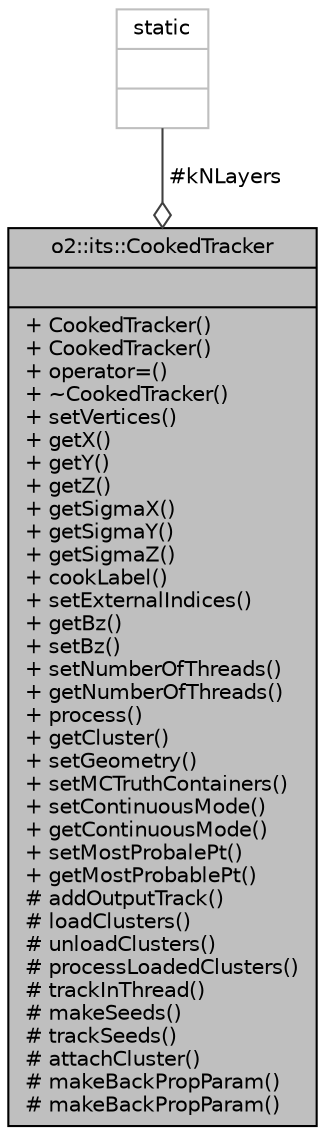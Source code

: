 digraph "o2::its::CookedTracker"
{
 // INTERACTIVE_SVG=YES
  bgcolor="transparent";
  edge [fontname="Helvetica",fontsize="10",labelfontname="Helvetica",labelfontsize="10"];
  node [fontname="Helvetica",fontsize="10",shape=record];
  Node1 [label="{o2::its::CookedTracker\n||+ CookedTracker()\l+ CookedTracker()\l+ operator=()\l+ ~CookedTracker()\l+ setVertices()\l+ getX()\l+ getY()\l+ getZ()\l+ getSigmaX()\l+ getSigmaY()\l+ getSigmaZ()\l+ cookLabel()\l+ setExternalIndices()\l+ getBz()\l+ setBz()\l+ setNumberOfThreads()\l+ getNumberOfThreads()\l+ process()\l+ getCluster()\l+ setGeometry()\l+ setMCTruthContainers()\l+ setContinuousMode()\l+ getContinuousMode()\l+ setMostProbalePt()\l+ getMostProbablePt()\l# addOutputTrack()\l# loadClusters()\l# unloadClusters()\l# processLoadedClusters()\l# trackInThread()\l# makeSeeds()\l# trackSeeds()\l# attachCluster()\l# makeBackPropParam()\l# makeBackPropParam()\l}",height=0.2,width=0.4,color="black", fillcolor="grey75", style="filled", fontcolor="black"];
  Node2 -> Node1 [color="grey25",fontsize="10",style="solid",label=" #kNLayers" ,arrowhead="odiamond",fontname="Helvetica"];
  Node2 [label="{static\n||}",height=0.2,width=0.4,color="grey75"];
}
